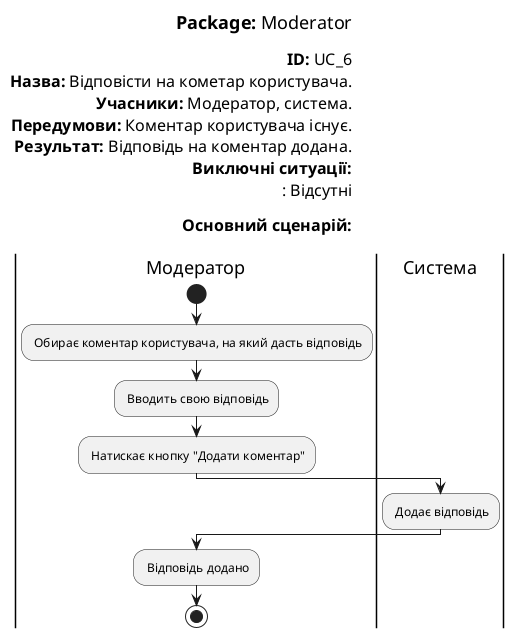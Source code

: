@startuml
skinparam ArchimateBackgroundColor #ffffff
skinparam	shadowing false
skinparam Note {
	BackgroundColor #f85658
	FontColor #ffffff
}

left header
<font color=000 size=18><b>Package:</b> Moderator

<font color=000 size=16><b>ID:</b> UC_6
<font color=000 size=16><b>Назва:</b> Відповісти на кометар користувача.
<font color=000 size=16><b>Учасники:</b> Модератор, система.
<font color=000 size=16><b>Передумови:</b> Коментар користувача існує.
<font color=000 size=16><b>Результат:</b> Відповідь на коментар додана.
<font color=000 size=16><b>Виключні ситуації:</b>
<font color=000 size=16> : Відсутні

<font color=000 size=16><b>Основний сценарій:</b>

end header

|Модератор|
start
: Обирає коментар користувача, на який дасть відповідь;

: Вводить свою відповідь;

: Натискає кнопку "Додати коментар";

|Система|

: Додає відповідь;


|Модератор|

: Відповідь додано;

stop;


@enduml
